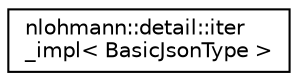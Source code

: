 digraph "Graphical Class Hierarchy"
{
 // LATEX_PDF_SIZE
  edge [fontname="Helvetica",fontsize="10",labelfontname="Helvetica",labelfontsize="10"];
  node [fontname="Helvetica",fontsize="10",shape=record];
  rankdir="LR";
  Node0 [label="nlohmann::detail::iter\l_impl\< BasicJsonType \>",height=0.2,width=0.4,color="black", fillcolor="white", style="filled",URL="$d1/d7c/classnlohmann_1_1detail_1_1iter__impl.html",tooltip="a template for a bidirectional iterator for the basic_json class This class implements a both iterato..."];
}
